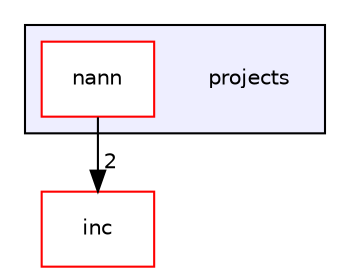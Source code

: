 digraph "projects" {
  compound=true
  node [ fontsize="10", fontname="Helvetica"];
  edge [ labelfontsize="10", labelfontname="Helvetica"];
  subgraph clusterdir_a9ec1ef424966475f993eb98877e3088 {
    graph [ bgcolor="#eeeeff", pencolor="black", label="" URL="dir_a9ec1ef424966475f993eb98877e3088.html"];
    dir_a9ec1ef424966475f993eb98877e3088 [shape=plaintext label="projects"];
    dir_5e63fe56c01c7cac6826fbb2208fddc4 [shape=box label="nann" color="red" fillcolor="white" style="filled" URL="dir_5e63fe56c01c7cac6826fbb2208fddc4.html"];
  }
  dir_bfccd401955b95cf8c75461437045ac0 [shape=box label="inc" fillcolor="white" style="filled" color="red" URL="dir_bfccd401955b95cf8c75461437045ac0.html"];
  dir_5e63fe56c01c7cac6826fbb2208fddc4->dir_bfccd401955b95cf8c75461437045ac0 [headlabel="2", labeldistance=1.5 headhref="dir_000003_000000.html"];
}

